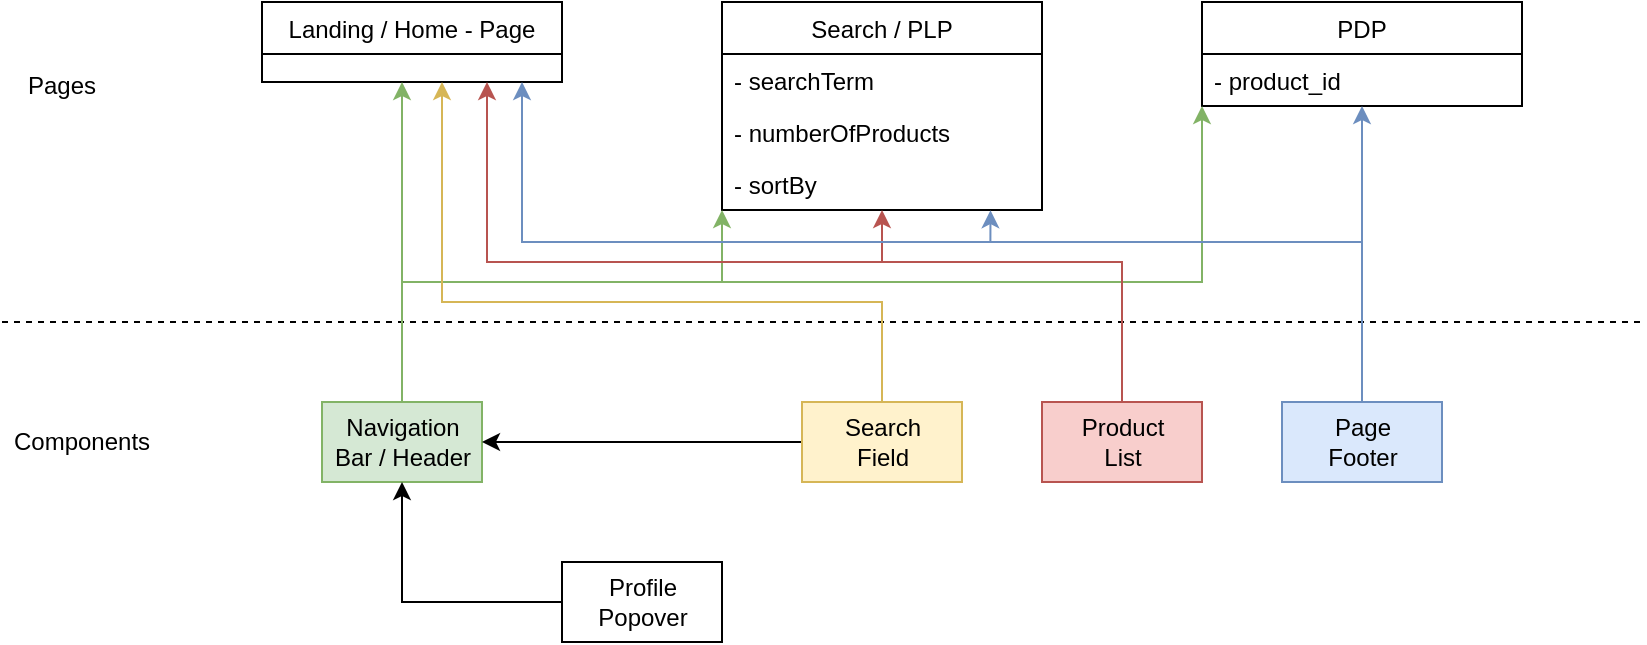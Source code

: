 <mxfile version="13.8.6" type="github">
  <diagram id="FyC4D4z9-ciyvm6mCPSM" name="Page-1">
    <mxGraphModel dx="982" dy="554" grid="1" gridSize="10" guides="1" tooltips="1" connect="1" arrows="1" fold="1" page="1" pageScale="1" pageWidth="827" pageHeight="1169" math="0" shadow="0">
      <root>
        <mxCell id="0" />
        <mxCell id="1" parent="0" />
        <mxCell id="4B3KDj_cxHq1nRbI7J67-1" value="Landing / Home - Page" style="swimlane;fontStyle=0;childLayout=stackLayout;horizontal=1;startSize=26;fillColor=none;horizontalStack=0;resizeParent=1;resizeParentMax=0;resizeLast=0;collapsible=1;marginBottom=0;" vertex="1" parent="1">
          <mxGeometry x="130" y="40" width="150" height="40" as="geometry" />
        </mxCell>
        <mxCell id="4B3KDj_cxHq1nRbI7J67-5" value="Search / PLP" style="swimlane;fontStyle=0;childLayout=stackLayout;horizontal=1;startSize=26;fillColor=none;horizontalStack=0;resizeParent=1;resizeParentMax=0;resizeLast=0;collapsible=1;marginBottom=0;" vertex="1" parent="1">
          <mxGeometry x="360" y="40" width="160" height="104" as="geometry" />
        </mxCell>
        <mxCell id="4B3KDj_cxHq1nRbI7J67-6" value="- searchTerm" style="text;strokeColor=none;fillColor=none;align=left;verticalAlign=top;spacingLeft=4;spacingRight=4;overflow=hidden;rotatable=0;points=[[0,0.5],[1,0.5]];portConstraint=eastwest;" vertex="1" parent="4B3KDj_cxHq1nRbI7J67-5">
          <mxGeometry y="26" width="160" height="26" as="geometry" />
        </mxCell>
        <mxCell id="4B3KDj_cxHq1nRbI7J67-7" value="- numberOfProducts" style="text;strokeColor=none;fillColor=none;align=left;verticalAlign=top;spacingLeft=4;spacingRight=4;overflow=hidden;rotatable=0;points=[[0,0.5],[1,0.5]];portConstraint=eastwest;" vertex="1" parent="4B3KDj_cxHq1nRbI7J67-5">
          <mxGeometry y="52" width="160" height="26" as="geometry" />
        </mxCell>
        <mxCell id="4B3KDj_cxHq1nRbI7J67-8" value="- sortBy" style="text;strokeColor=none;fillColor=none;align=left;verticalAlign=top;spacingLeft=4;spacingRight=4;overflow=hidden;rotatable=0;points=[[0,0.5],[1,0.5]];portConstraint=eastwest;" vertex="1" parent="4B3KDj_cxHq1nRbI7J67-5">
          <mxGeometry y="78" width="160" height="26" as="geometry" />
        </mxCell>
        <mxCell id="4B3KDj_cxHq1nRbI7J67-9" value="PDP" style="swimlane;fontStyle=0;childLayout=stackLayout;horizontal=1;startSize=26;fillColor=none;horizontalStack=0;resizeParent=1;resizeParentMax=0;resizeLast=0;collapsible=1;marginBottom=0;" vertex="1" parent="1">
          <mxGeometry x="600" y="40" width="160" height="52" as="geometry" />
        </mxCell>
        <mxCell id="4B3KDj_cxHq1nRbI7J67-10" value="- product_id" style="text;strokeColor=none;fillColor=none;align=left;verticalAlign=top;spacingLeft=4;spacingRight=4;overflow=hidden;rotatable=0;points=[[0,0.5],[1,0.5]];portConstraint=eastwest;" vertex="1" parent="4B3KDj_cxHq1nRbI7J67-9">
          <mxGeometry y="26" width="160" height="26" as="geometry" />
        </mxCell>
        <mxCell id="4B3KDj_cxHq1nRbI7J67-13" value="" style="endArrow=none;dashed=1;html=1;" edge="1" parent="1">
          <mxGeometry width="50" height="50" relative="1" as="geometry">
            <mxPoint y="200" as="sourcePoint" />
            <mxPoint x="820" y="200" as="targetPoint" />
          </mxGeometry>
        </mxCell>
        <mxCell id="4B3KDj_cxHq1nRbI7J67-23" style="edgeStyle=orthogonalEdgeStyle;rounded=0;orthogonalLoop=1;jettySize=auto;html=1;fillColor=#d5e8d4;strokeColor=#82b366;" edge="1" parent="1" source="4B3KDj_cxHq1nRbI7J67-14">
          <mxGeometry relative="1" as="geometry">
            <mxPoint x="200" y="80" as="targetPoint" />
            <Array as="points">
              <mxPoint x="200" y="120" />
              <mxPoint x="200" y="120" />
            </Array>
          </mxGeometry>
        </mxCell>
        <mxCell id="4B3KDj_cxHq1nRbI7J67-24" style="edgeStyle=orthogonalEdgeStyle;rounded=0;orthogonalLoop=1;jettySize=auto;html=1;fillColor=#d5e8d4;strokeColor=#82b366;" edge="1" parent="1" source="4B3KDj_cxHq1nRbI7J67-14">
          <mxGeometry relative="1" as="geometry">
            <mxPoint x="360" y="144" as="targetPoint" />
            <Array as="points">
              <mxPoint x="200" y="180" />
              <mxPoint x="360" y="180" />
              <mxPoint x="360" y="144" />
            </Array>
          </mxGeometry>
        </mxCell>
        <mxCell id="4B3KDj_cxHq1nRbI7J67-25" style="edgeStyle=orthogonalEdgeStyle;rounded=0;orthogonalLoop=1;jettySize=auto;html=1;fillColor=#d5e8d4;strokeColor=#82b366;" edge="1" parent="1" source="4B3KDj_cxHq1nRbI7J67-14">
          <mxGeometry relative="1" as="geometry">
            <mxPoint x="600" y="92" as="targetPoint" />
            <Array as="points">
              <mxPoint x="200" y="180" />
              <mxPoint x="600" y="180" />
              <mxPoint x="600" y="92" />
            </Array>
          </mxGeometry>
        </mxCell>
        <mxCell id="4B3KDj_cxHq1nRbI7J67-14" value="&lt;div&gt;Navigation&lt;/div&gt;&lt;div&gt;Bar / Header&lt;br&gt;&lt;/div&gt;" style="html=1;fillColor=#d5e8d4;strokeColor=#82b366;" vertex="1" parent="1">
          <mxGeometry x="160" y="240" width="80" height="40" as="geometry" />
        </mxCell>
        <mxCell id="4B3KDj_cxHq1nRbI7J67-20" style="edgeStyle=orthogonalEdgeStyle;rounded=0;orthogonalLoop=1;jettySize=auto;html=1;entryX=0.5;entryY=1;entryDx=0;entryDy=0;" edge="1" parent="1" source="4B3KDj_cxHq1nRbI7J67-15" target="4B3KDj_cxHq1nRbI7J67-14">
          <mxGeometry relative="1" as="geometry" />
        </mxCell>
        <mxCell id="4B3KDj_cxHq1nRbI7J67-15" value="&lt;div&gt;Profile&lt;/div&gt;&lt;div&gt;Popover&lt;br&gt;&lt;/div&gt;" style="html=1;" vertex="1" parent="1">
          <mxGeometry x="280" y="320" width="80" height="40" as="geometry" />
        </mxCell>
        <mxCell id="4B3KDj_cxHq1nRbI7J67-21" style="edgeStyle=orthogonalEdgeStyle;rounded=0;orthogonalLoop=1;jettySize=auto;html=1;entryX=1;entryY=0.5;entryDx=0;entryDy=0;" edge="1" parent="1" source="4B3KDj_cxHq1nRbI7J67-16" target="4B3KDj_cxHq1nRbI7J67-14">
          <mxGeometry relative="1" as="geometry" />
        </mxCell>
        <mxCell id="4B3KDj_cxHq1nRbI7J67-26" style="edgeStyle=orthogonalEdgeStyle;rounded=0;orthogonalLoop=1;jettySize=auto;html=1;fillColor=#fff2cc;strokeColor=#d6b656;" edge="1" parent="1" source="4B3KDj_cxHq1nRbI7J67-16">
          <mxGeometry relative="1" as="geometry">
            <mxPoint x="220" y="80" as="targetPoint" />
            <Array as="points">
              <mxPoint x="440" y="190" />
              <mxPoint x="220" y="190" />
            </Array>
          </mxGeometry>
        </mxCell>
        <mxCell id="4B3KDj_cxHq1nRbI7J67-16" value="&lt;div&gt;Search&lt;/div&gt;&lt;div&gt;Field&lt;br&gt;&lt;/div&gt;" style="html=1;fillColor=#fff2cc;strokeColor=#d6b656;" vertex="1" parent="1">
          <mxGeometry x="400" y="240" width="80" height="40" as="geometry" />
        </mxCell>
        <mxCell id="4B3KDj_cxHq1nRbI7J67-27" style="edgeStyle=orthogonalEdgeStyle;rounded=0;orthogonalLoop=1;jettySize=auto;html=1;entryX=0.75;entryY=1;entryDx=0;entryDy=0;fillColor=#f8cecc;strokeColor=#b85450;" edge="1" parent="1" source="4B3KDj_cxHq1nRbI7J67-18" target="4B3KDj_cxHq1nRbI7J67-1">
          <mxGeometry relative="1" as="geometry">
            <Array as="points">
              <mxPoint x="560" y="170" />
              <mxPoint x="243" y="170" />
            </Array>
          </mxGeometry>
        </mxCell>
        <mxCell id="4B3KDj_cxHq1nRbI7J67-28" style="edgeStyle=orthogonalEdgeStyle;rounded=0;orthogonalLoop=1;jettySize=auto;html=1;entryX=0.5;entryY=1;entryDx=0;entryDy=0;fillColor=#f8cecc;strokeColor=#b85450;" edge="1" parent="1" source="4B3KDj_cxHq1nRbI7J67-18" target="4B3KDj_cxHq1nRbI7J67-5">
          <mxGeometry relative="1" as="geometry">
            <Array as="points">
              <mxPoint x="560" y="170" />
              <mxPoint x="440" y="170" />
            </Array>
          </mxGeometry>
        </mxCell>
        <mxCell id="4B3KDj_cxHq1nRbI7J67-18" value="&lt;div&gt;Product&lt;/div&gt;&lt;div&gt;List&lt;br&gt;&lt;/div&gt;" style="html=1;fillColor=#f8cecc;strokeColor=#b85450;" vertex="1" parent="1">
          <mxGeometry x="520" y="240" width="80" height="40" as="geometry" />
        </mxCell>
        <mxCell id="4B3KDj_cxHq1nRbI7J67-29" style="edgeStyle=orthogonalEdgeStyle;rounded=0;orthogonalLoop=1;jettySize=auto;html=1;entryX=0.5;entryY=1;entryDx=0;entryDy=0;fillColor=#dae8fc;strokeColor=#6c8ebf;" edge="1" parent="1" source="4B3KDj_cxHq1nRbI7J67-19" target="4B3KDj_cxHq1nRbI7J67-9">
          <mxGeometry relative="1" as="geometry" />
        </mxCell>
        <mxCell id="4B3KDj_cxHq1nRbI7J67-30" style="edgeStyle=orthogonalEdgeStyle;rounded=0;orthogonalLoop=1;jettySize=auto;html=1;entryX=0.839;entryY=1.004;entryDx=0;entryDy=0;entryPerimeter=0;fillColor=#dae8fc;strokeColor=#6c8ebf;" edge="1" parent="1" source="4B3KDj_cxHq1nRbI7J67-19" target="4B3KDj_cxHq1nRbI7J67-8">
          <mxGeometry relative="1" as="geometry">
            <Array as="points">
              <mxPoint x="680" y="160" />
              <mxPoint x="494" y="160" />
            </Array>
          </mxGeometry>
        </mxCell>
        <mxCell id="4B3KDj_cxHq1nRbI7J67-31" style="edgeStyle=orthogonalEdgeStyle;rounded=0;orthogonalLoop=1;jettySize=auto;html=1;fillColor=#dae8fc;strokeColor=#6c8ebf;" edge="1" parent="1" source="4B3KDj_cxHq1nRbI7J67-19">
          <mxGeometry relative="1" as="geometry">
            <mxPoint x="260" y="80" as="targetPoint" />
            <Array as="points">
              <mxPoint x="680" y="160" />
              <mxPoint x="260" y="160" />
              <mxPoint x="260" y="80" />
            </Array>
          </mxGeometry>
        </mxCell>
        <mxCell id="4B3KDj_cxHq1nRbI7J67-19" value="&lt;div&gt;Page&lt;/div&gt;&lt;div&gt;Footer&lt;/div&gt;" style="html=1;fillColor=#dae8fc;strokeColor=#6c8ebf;" vertex="1" parent="1">
          <mxGeometry x="640" y="240" width="80" height="40" as="geometry" />
        </mxCell>
        <mxCell id="4B3KDj_cxHq1nRbI7J67-32" value="Pages" style="text;html=1;strokeColor=none;fillColor=none;align=center;verticalAlign=middle;whiteSpace=wrap;rounded=0;" vertex="1" parent="1">
          <mxGeometry x="10" y="72" width="40" height="20" as="geometry" />
        </mxCell>
        <mxCell id="4B3KDj_cxHq1nRbI7J67-33" value="Components" style="text;html=1;strokeColor=none;fillColor=none;align=center;verticalAlign=middle;whiteSpace=wrap;rounded=0;" vertex="1" parent="1">
          <mxGeometry x="20" y="250" width="40" height="20" as="geometry" />
        </mxCell>
      </root>
    </mxGraphModel>
  </diagram>
</mxfile>

